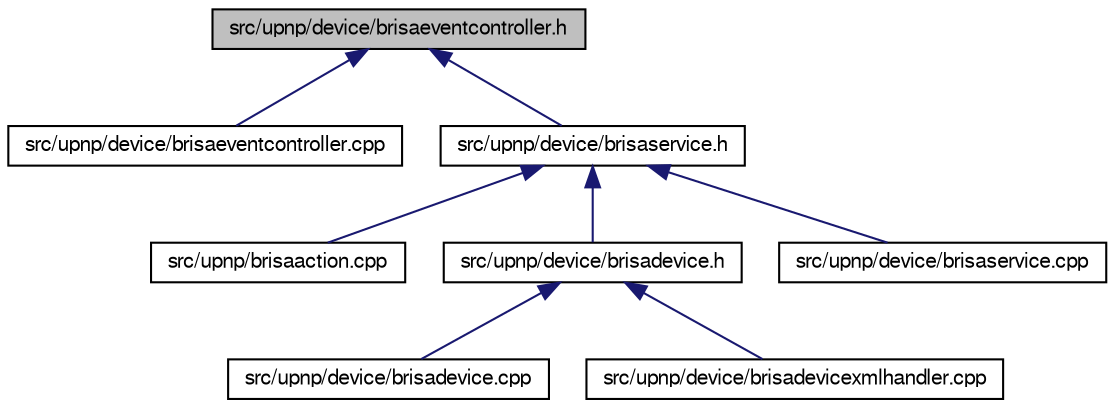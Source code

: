digraph G
{
  bgcolor="transparent";
  edge [fontname="FreeSans",fontsize="10",labelfontname="FreeSans",labelfontsize="10"];
  node [fontname="FreeSans",fontsize="10",shape=record];
  Node1 [label="src/upnp/device/brisaeventcontroller.h",height=0.2,width=0.4,color="black", fillcolor="grey75", style="filled" fontcolor="black"];
  Node1 -> Node2 [dir=back,color="midnightblue",fontsize="10",style="solid"];
  Node2 [label="src/upnp/device/brisaeventcontroller.cpp",height=0.2,width=0.4,color="black",URL="$brisaeventcontroller_8cpp.html"];
  Node1 -> Node3 [dir=back,color="midnightblue",fontsize="10",style="solid"];
  Node3 [label="src/upnp/device/brisaservice.h",height=0.2,width=0.4,color="black",URL="$brisaservice_8h.html"];
  Node3 -> Node4 [dir=back,color="midnightblue",fontsize="10",style="solid"];
  Node4 [label="src/upnp/brisaaction.cpp",height=0.2,width=0.4,color="black",URL="$brisaaction_8cpp.html"];
  Node3 -> Node5 [dir=back,color="midnightblue",fontsize="10",style="solid"];
  Node5 [label="src/upnp/device/brisadevice.h",height=0.2,width=0.4,color="black",URL="$brisadevice_8h.html"];
  Node5 -> Node6 [dir=back,color="midnightblue",fontsize="10",style="solid"];
  Node6 [label="src/upnp/device/brisadevice.cpp",height=0.2,width=0.4,color="black",URL="$brisadevice_8cpp.html"];
  Node5 -> Node7 [dir=back,color="midnightblue",fontsize="10",style="solid"];
  Node7 [label="src/upnp/device/brisadevicexmlhandler.cpp",height=0.2,width=0.4,color="black",URL="$brisadevicexmlhandler_8cpp.html"];
  Node3 -> Node8 [dir=back,color="midnightblue",fontsize="10",style="solid"];
  Node8 [label="src/upnp/device/brisaservice.cpp",height=0.2,width=0.4,color="black",URL="$brisaservice_8cpp.html"];
}
